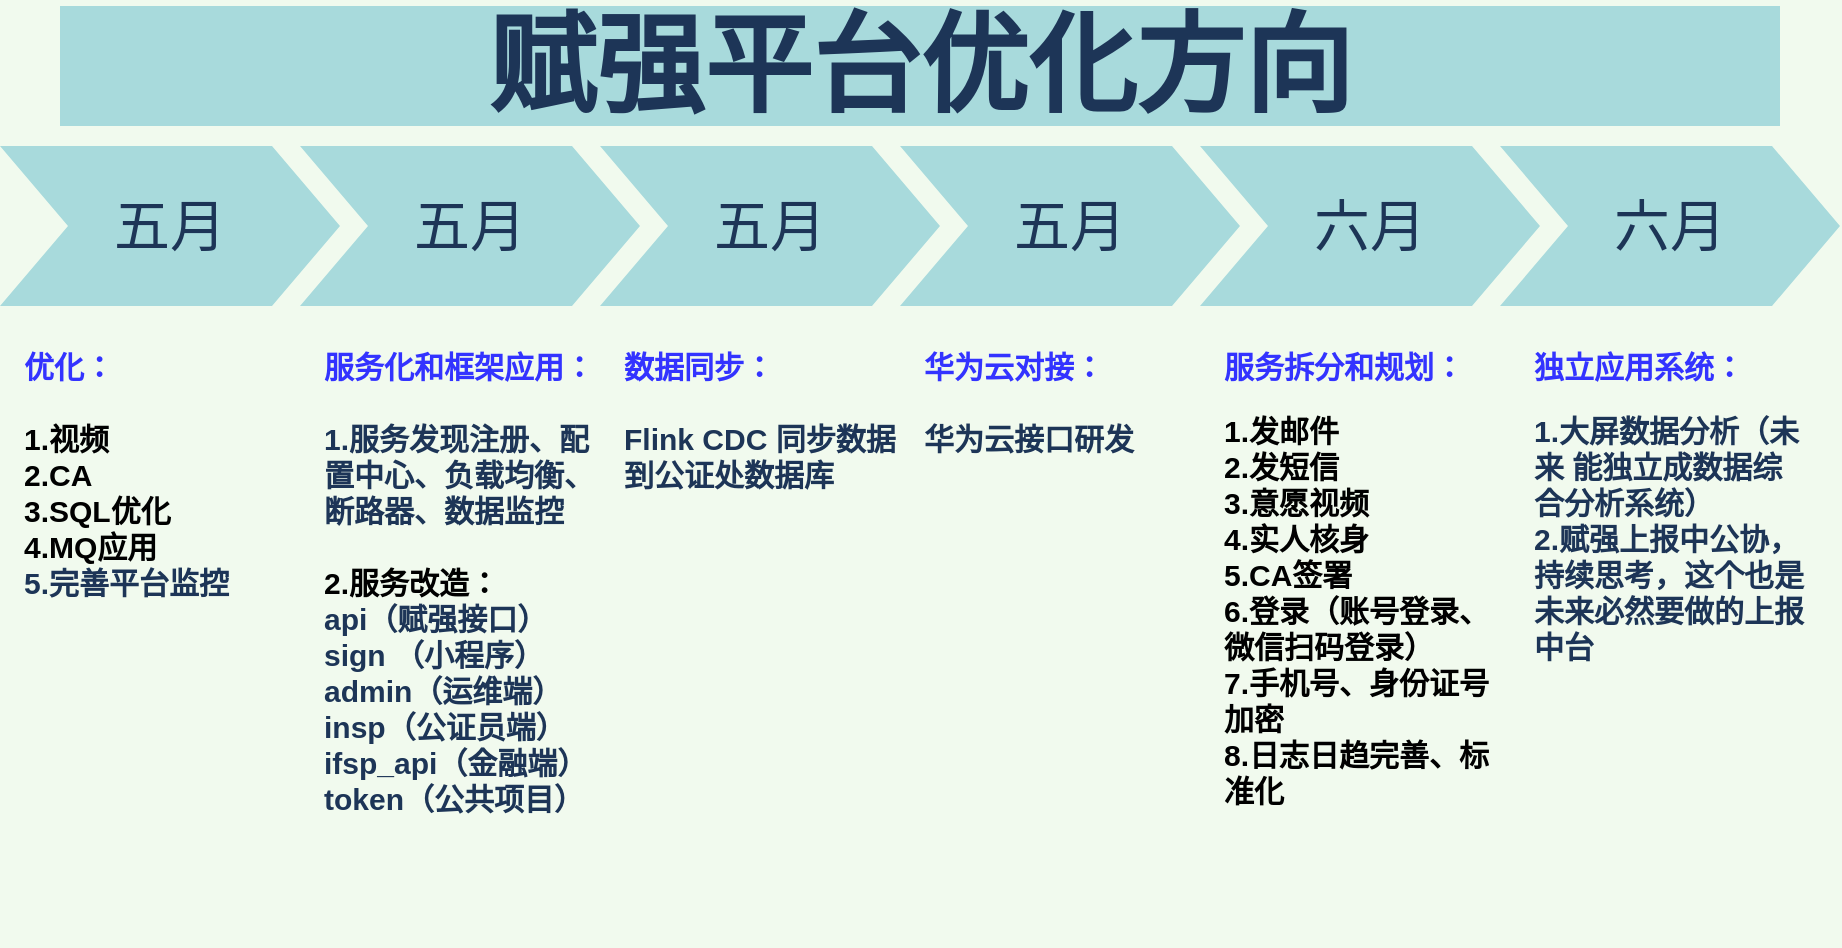 <mxfile version="17.4.6" type="github" pages="3">
  <diagram id="sgnoXQL_-yyP_8MximHw" name="Page-2">
    <mxGraphModel dx="1394" dy="616" grid="1" gridSize="10" guides="1" tooltips="1" connect="1" arrows="1" fold="1" page="1" pageScale="1" pageWidth="1600" pageHeight="900" background="#F1FAEE" math="0" shadow="0">
      <root>
        <mxCell id="0" />
        <mxCell id="1" parent="0" />
        <mxCell id="sereGS2zt9WavTr4PRwZ-1" value="五月" style="shape=step;whiteSpace=wrap;html=1;fontSize=28;fillColor=#A8DADC;fontColor=#1D3557;strokeColor=none;" parent="1" vertex="1">
          <mxGeometry x="280" y="200" width="170" height="80" as="geometry" />
        </mxCell>
        <mxCell id="sereGS2zt9WavTr4PRwZ-2" value="五月" style="shape=step;whiteSpace=wrap;html=1;fontSize=28;fillColor=#A8DADC;fontColor=#1D3557;strokeColor=none;" parent="1" vertex="1">
          <mxGeometry x="430" y="200" width="170" height="80" as="geometry" />
        </mxCell>
        <mxCell id="sereGS2zt9WavTr4PRwZ-3" value="五月" style="shape=step;whiteSpace=wrap;html=1;fontSize=28;fillColor=#A8DADC;fontColor=#1D3557;strokeColor=none;" parent="1" vertex="1">
          <mxGeometry x="580" y="200" width="170" height="80" as="geometry" />
        </mxCell>
        <mxCell id="sereGS2zt9WavTr4PRwZ-4" value="五月" style="shape=step;whiteSpace=wrap;html=1;fontSize=28;fillColor=#A8DADC;fontColor=#1D3557;strokeColor=none;" parent="1" vertex="1">
          <mxGeometry x="730" y="200" width="170" height="80" as="geometry" />
        </mxCell>
        <mxCell id="sereGS2zt9WavTr4PRwZ-5" value="六月" style="shape=step;whiteSpace=wrap;html=1;fontSize=28;fillColor=#A8DADC;fontColor=#1D3557;strokeColor=none;" parent="1" vertex="1">
          <mxGeometry x="880" y="200" width="170" height="80" as="geometry" />
        </mxCell>
        <mxCell id="sereGS2zt9WavTr4PRwZ-6" value="六月" style="shape=step;whiteSpace=wrap;html=1;fontSize=28;fillColor=#A8DADC;fontColor=#1D3557;strokeColor=none;" parent="1" vertex="1">
          <mxGeometry x="1030" y="200" width="170" height="80" as="geometry" />
        </mxCell>
        <mxCell id="sereGS2zt9WavTr4PRwZ-7" value="赋强平台优化方向" style="text;html=1;strokeColor=none;fillColor=#A8DADC;align=center;verticalAlign=middle;whiteSpace=wrap;fontSize=54;fontStyle=1;fontColor=#1D3557;" parent="1" vertex="1">
          <mxGeometry x="310" y="130" width="860" height="60" as="geometry" />
        </mxCell>
        <mxCell id="sereGS2zt9WavTr4PRwZ-8" value="&lt;div style=&quot;font-size: 15px&quot;&gt;&lt;font color=&quot;#3333ff&quot;&gt;优化：&lt;/font&gt;&lt;br&gt;&lt;br&gt;&lt;/div&gt;&lt;div style=&quot;font-size: 15px&quot;&gt;1.视频&lt;/div&gt;&lt;div style=&quot;font-size: 15px&quot;&gt;2.CA&lt;/div&gt;&lt;div style=&quot;font-size: 15px&quot;&gt;3.SQL优化&lt;/div&gt;&lt;div style=&quot;font-size: 15px&quot;&gt;4.MQ应用&lt;/div&gt;&lt;div style=&quot;font-size: 15px&quot;&gt;&lt;b style=&quot;color: rgb(29 , 53 , 87)&quot;&gt;5.完善平台监控&lt;/b&gt;&lt;br&gt;&lt;/div&gt;" style="text;spacingTop=-5;fillColor=default;whiteSpace=wrap;html=1;align=left;fontSize=15;fontFamily=Helvetica;fillColor=none;strokeColor=none;verticalAlign=top;horizontal=1;labelPosition=center;verticalLabelPosition=middle;fontStyle=1;labelBorderColor=none;" parent="1" vertex="1">
          <mxGeometry x="290" y="300" width="140" height="230" as="geometry" />
        </mxCell>
        <mxCell id="sereGS2zt9WavTr4PRwZ-9" value="&lt;div&gt;&lt;font color=&quot;#3333ff&quot;&gt;服务化和框架应用：&lt;/font&gt;&lt;/div&gt;&lt;div style=&quot;color: rgb(0 , 0 , 0)&quot;&gt;&lt;br&gt;&lt;/div&gt;&lt;div style=&quot;color: rgb(0 , 0 , 0)&quot;&gt;&lt;span style=&quot;color: rgb(29 , 53 , 87)&quot;&gt;1.服务发现注册、配置中心、负载均衡、断路器、数据监控&lt;/span&gt;&lt;br&gt;&lt;/div&gt;&lt;div style=&quot;color: rgb(0 , 0 , 0)&quot;&gt;&lt;br&gt;&lt;/div&gt;&lt;div style=&quot;color: rgb(0 , 0 , 0)&quot;&gt;2.服务改造：&lt;/div&gt;&lt;div&gt;api（赋强接口）&lt;/div&gt;&lt;div&gt;sign （小程序）&lt;/div&gt;&lt;div&gt;admin（运维端）&lt;/div&gt;&lt;div&gt;insp（公证员端）&lt;/div&gt;&lt;div&gt;ifsp_api（金融端）&lt;/div&gt;&lt;span&gt;token（公共项目）&lt;/span&gt;&lt;br&gt;&lt;div style=&quot;color: rgb(0 , 0 , 0)&quot;&gt;&lt;br&gt;&lt;/div&gt;" style="text;spacingTop=-5;fillColor=#ffffff;whiteSpace=wrap;html=1;align=left;fontSize=15;fontFamily=Helvetica;fillColor=none;strokeColor=none;fontColor=#1D3557;fontStyle=1" parent="1" vertex="1">
          <mxGeometry x="440" y="300" width="140" height="300" as="geometry" />
        </mxCell>
        <mxCell id="sereGS2zt9WavTr4PRwZ-10" value="&lt;b style=&quot;font-size: 15px&quot;&gt;&lt;font color=&quot;#3333ff&quot;&gt;数据同步：&lt;/font&gt;&lt;br&gt;&lt;br&gt;Flink CDC 同步数据到公证处数据库&lt;/b&gt;" style="text;spacingTop=-5;fillColor=#ffffff;whiteSpace=wrap;html=1;align=left;fontSize=12;fontFamily=Helvetica;fillColor=none;strokeColor=none;fontColor=#1D3557;" parent="1" vertex="1">
          <mxGeometry x="590" y="300" width="140" height="300" as="geometry" />
        </mxCell>
        <mxCell id="sereGS2zt9WavTr4PRwZ-11" value="&lt;b style=&quot;font-size: 15px&quot;&gt;&lt;font color=&quot;#3333ff&quot;&gt;华为云对接：&lt;/font&gt;&lt;br&gt;&lt;br&gt;华为云接口研发&lt;br&gt;&lt;/b&gt;" style="text;spacingTop=-5;fillColor=#ffffff;whiteSpace=wrap;html=1;align=left;fontSize=12;fontFamily=Helvetica;fillColor=none;strokeColor=none;fontColor=#1D3557;" parent="1" vertex="1">
          <mxGeometry x="740" y="300" width="140" height="280" as="geometry" />
        </mxCell>
        <mxCell id="sereGS2zt9WavTr4PRwZ-12" value="&lt;span style=&quot;font-size: 15px&quot;&gt;&lt;b&gt;&lt;font color=&quot;#3333ff&quot;&gt;服务拆分和规划：&lt;/font&gt;&lt;/b&gt;&lt;/span&gt;&lt;br&gt;&lt;br&gt;&lt;div&gt;&lt;div style=&quot;font-size: 15px ; font-weight: 700 ; color: rgb(0 , 0 , 0)&quot;&gt;1.发邮件&lt;/div&gt;&lt;div style=&quot;font-size: 15px ; font-weight: 700 ; color: rgb(0 , 0 , 0)&quot;&gt;2.发短信&lt;/div&gt;&lt;div style=&quot;font-size: 15px ; font-weight: 700 ; color: rgb(0 , 0 , 0)&quot;&gt;3.意愿视频&lt;/div&gt;&lt;div style=&quot;font-size: 15px ; font-weight: 700 ; color: rgb(0 , 0 , 0)&quot;&gt;4.实人核身&lt;/div&gt;&lt;div style=&quot;font-size: 15px ; font-weight: 700 ; color: rgb(0 , 0 , 0)&quot;&gt;5.CA签署&lt;/div&gt;&lt;div style=&quot;font-size: 15px ; font-weight: 700 ; color: rgb(0 , 0 , 0)&quot;&gt;6.登录（账号登录、微信扫码登录）&lt;/div&gt;&lt;div style=&quot;font-size: 15px ; font-weight: 700 ; color: rgb(0 , 0 , 0)&quot;&gt;7.手机号、身份证号加密&lt;/div&gt;&lt;div style=&quot;font-size: 15px ; font-weight: 700 ; color: rgb(0 , 0 , 0)&quot;&gt;8.日志日趋完善、标准化&lt;/div&gt;&lt;/div&gt;" style="text;spacingTop=-5;fillColor=#ffffff;whiteSpace=wrap;html=1;align=left;fontSize=12;fontFamily=Helvetica;fillColor=none;strokeColor=none;fontColor=#1D3557;" parent="1" vertex="1">
          <mxGeometry x="890" y="300" width="140" height="230" as="geometry" />
        </mxCell>
        <mxCell id="sereGS2zt9WavTr4PRwZ-13" value="&lt;span style=&quot;font-size: 15px&quot;&gt;&lt;b&gt;&lt;font color=&quot;#3333ff&quot;&gt;独立应用系统：&lt;/font&gt;&lt;/b&gt;&lt;/span&gt;&lt;br&gt;&lt;br&gt;&lt;div&gt;&lt;span style=&quot;font-size: 15px&quot;&gt;&lt;b&gt;1.大屏数据分析（未来 能独立成数据综合分析系统）&lt;/b&gt;&lt;/span&gt;&lt;/div&gt;&lt;div&gt;&lt;span style=&quot;font-size: 15px&quot;&gt;&lt;b&gt;2.赋强上报中公协，持续思考，这个也是未来必然要做的上报中台&lt;/b&gt;&lt;/span&gt;&lt;/div&gt;" style="text;spacingTop=-5;fillColor=#ffffff;whiteSpace=wrap;html=1;align=left;fontSize=12;fontFamily=Helvetica;fillColor=none;strokeColor=none;fontColor=#1D3557;" parent="1" vertex="1">
          <mxGeometry x="1045" y="300" width="140" height="220" as="geometry" />
        </mxCell>
      </root>
    </mxGraphModel>
  </diagram>
  <diagram id="0Yn_JTM32XkXyqC4DbBy" name="五月">
    <mxGraphModel dx="1640" dy="725" grid="1" gridSize="10" guides="1" tooltips="1" connect="1" arrows="1" fold="1" page="1" pageScale="1" pageWidth="1600" pageHeight="900" math="0" shadow="0">
      <root>
        <mxCell id="0" />
        <mxCell id="1" parent="0" />
        <mxCell id="90MefOEbdzeugforMS9d-1" value="" style="line;strokeWidth=2;html=1;fillColor=none;fontSize=28;fontColor=#004D99;strokeColor=#004D99;" parent="1" vertex="1">
          <mxGeometry x="20" y="170" width="1530" height="10" as="geometry" />
        </mxCell>
        <mxCell id="90MefOEbdzeugforMS9d-2" value="优化" style="shape=offPageConnector;whiteSpace=wrap;html=1;fillColor=#0075E8;fontSize=15;fontColor=#FFFFFF;size=0.509;verticalAlign=top;strokeColor=none;" parent="1" vertex="1">
          <mxGeometry x="100" y="110" width="160" height="40" as="geometry" />
        </mxCell>
        <mxCell id="90MefOEbdzeugforMS9d-3" value="Stage 2" style="shape=offPageConnector;whiteSpace=wrap;html=1;fillColor=#0075E8;fontSize=15;fontColor=#FFFFFF;size=0.509;verticalAlign=top;strokeColor=none;" parent="1" vertex="1">
          <mxGeometry x="553" y="110" width="160" height="40" as="geometry" />
        </mxCell>
        <mxCell id="90MefOEbdzeugforMS9d-4" value="Stage 1" style="shape=offPageConnector;whiteSpace=wrap;html=1;fillColor=#0075E8;fontSize=15;fontColor=#FFFFFF;size=0.418;flipV=1;verticalAlign=bottom;strokeColor=none;spacingBottom=4;" parent="1" vertex="1">
          <mxGeometry x="327" y="195" width="160" height="35" as="geometry" />
        </mxCell>
        <mxCell id="90MefOEbdzeugforMS9d-5" value="Stage 3" style="shape=offPageConnector;whiteSpace=wrap;html=1;fillColor=#0075E8;fontSize=15;fontColor=#FFFFFF;size=0.418;flipV=1;verticalAlign=bottom;strokeColor=none;spacingBottom=4;" parent="1" vertex="1">
          <mxGeometry x="780" y="195" width="160" height="35" as="geometry" />
        </mxCell>
        <mxCell id="90MefOEbdzeugforMS9d-6" value="" style="ellipse;whiteSpace=wrap;html=1;fillColor=#61BAFF;fontSize=28;fontColor=#004D99;strokeWidth=3;strokeColor=#004D99;" parent="1" vertex="1">
          <mxGeometry x="170" y="165" width="20" height="20" as="geometry" />
        </mxCell>
        <mxCell id="90MefOEbdzeugforMS9d-7" value="" style="ellipse;whiteSpace=wrap;html=1;fillColor=#61BAFF;fontSize=28;fontColor=#004D99;strokeWidth=3;strokeColor=#004D99;" parent="1" vertex="1">
          <mxGeometry x="397" y="165" width="20" height="20" as="geometry" />
        </mxCell>
        <mxCell id="90MefOEbdzeugforMS9d-8" value="" style="ellipse;whiteSpace=wrap;html=1;fillColor=#61BAFF;fontSize=28;fontColor=#004D99;strokeWidth=3;strokeColor=#004D99;" parent="1" vertex="1">
          <mxGeometry x="623" y="165" width="20" height="20" as="geometry" />
        </mxCell>
        <mxCell id="90MefOEbdzeugforMS9d-9" value="" style="ellipse;whiteSpace=wrap;html=1;fillColor=#61BAFF;fontSize=28;fontColor=#004D99;strokeWidth=3;strokeColor=#004D99;" parent="1" vertex="1">
          <mxGeometry x="850" y="165" width="20" height="20" as="geometry" />
        </mxCell>
        <mxCell id="90MefOEbdzeugforMS9d-10" value="&lt;h1&gt;视频&lt;/h1&gt;&lt;p&gt;&lt;span style=&quot;font-family: &amp;#34;verdana&amp;#34; ; font-size: 16px ; text-align: left&quot;&gt;通过实时音视频TRTC的多人视频通话云端混流转码并进行云端录制。&lt;/span&gt;&lt;/p&gt;" style="text;html=1;spacing=5;spacingTop=-20;whiteSpace=wrap;overflow=hidden;strokeColor=none;strokeWidth=3;fillColor=#E6E6E6;fontSize=13;fontColor=#000000;align=center;rounded=1;" parent="1" vertex="1">
          <mxGeometry x="73" y="200" width="215" height="120" as="geometry" />
        </mxCell>
        <mxCell id="90MefOEbdzeugforMS9d-11" value="&lt;h1&gt;CA&lt;/h1&gt;&lt;p&gt;&lt;span style=&quot;font-family: &amp;#34;verdana&amp;#34; ; font-size: 16px ; text-align: left&quot;&gt;除深圳CA之前，同时接入CFCA平台的OpenAPI进行数字化签名，加入后备方案。&lt;/span&gt;&lt;/p&gt;" style="text;html=1;spacing=5;spacingTop=-20;whiteSpace=wrap;overflow=hidden;strokeColor=#b85450;strokeWidth=3;fillColor=#f8cecc;fontSize=13;align=center;rounded=1;" parent="1" vertex="1">
          <mxGeometry x="78" y="520" width="221" height="130" as="geometry" />
        </mxCell>
        <mxCell id="90MefOEbdzeugforMS9d-12" value="&lt;h1&gt;调研文档和评审&lt;/h1&gt;&lt;p&gt;&lt;font style=&quot;font-size: 15px&quot;&gt;腾讯实时音视频TRTC多人会议文档。与产品评审&lt;/font&gt;&lt;/p&gt;" style="text;html=1;spacing=5;spacingTop=-20;whiteSpace=wrap;overflow=hidden;strokeColor=none;strokeWidth=3;fillColor=#E6E6E6;fontSize=13;fontColor=#000000;align=center;rounded=1;" parent="1" vertex="1">
          <mxGeometry x="525" y="200" width="215" height="120" as="geometry" />
        </mxCell>
        <mxCell id="90MefOEbdzeugforMS9d-13" value="&lt;h1&gt;研发计划&lt;/h1&gt;&lt;p&gt;&lt;font style=&quot;font-size: 16px&quot;&gt;明确研发周期。&lt;/font&gt;&lt;/p&gt;" style="text;html=1;spacing=5;spacingTop=-20;whiteSpace=wrap;overflow=hidden;strokeColor=none;strokeWidth=3;fillColor=#E6E6E6;fontSize=13;fontColor=#000000;align=center;rounded=1;" parent="1" vertex="1">
          <mxGeometry x="753" y="20" width="215" height="120" as="geometry" />
        </mxCell>
        <mxCell id="K7tI-TyrGJ5L8AR4TfR8-1" value="&lt;span&gt;Stage 5&lt;/span&gt;" style="shape=offPageConnector;whiteSpace=wrap;html=1;fillColor=#0075E8;fontSize=15;fontColor=#FFFFFF;size=0.418;flipV=1;verticalAlign=bottom;strokeColor=none;spacingBottom=4;" parent="1" vertex="1">
          <mxGeometry x="1327" y="195" width="160" height="35" as="geometry" />
        </mxCell>
        <mxCell id="K7tI-TyrGJ5L8AR4TfR8-2" value="" style="ellipse;whiteSpace=wrap;html=1;fillColor=#61BAFF;fontSize=28;fontColor=#004D99;strokeWidth=3;strokeColor=#004D99;" parent="1" vertex="1">
          <mxGeometry x="1397" y="165" width="20" height="20" as="geometry" />
        </mxCell>
        <mxCell id="K7tI-TyrGJ5L8AR4TfR8-3" value="&lt;h1&gt;发布&lt;/h1&gt;&lt;p&gt;&lt;font style=&quot;font-size: 16px&quot;&gt;发布时间和生产验证。&lt;/font&gt;&lt;/p&gt;" style="text;html=1;spacing=5;spacingTop=-20;whiteSpace=wrap;overflow=hidden;strokeColor=none;strokeWidth=3;fillColor=#E6E6E6;fontSize=13;fontColor=#000000;align=center;rounded=1;" parent="1" vertex="1">
          <mxGeometry x="1300" y="20" width="215" height="120" as="geometry" />
        </mxCell>
        <mxCell id="K7tI-TyrGJ5L8AR4TfR8-4" value="Stage 4" style="shape=offPageConnector;whiteSpace=wrap;html=1;fillColor=#0075E8;fontSize=15;fontColor=#FFFFFF;size=0.509;verticalAlign=top;strokeColor=none;" parent="1" vertex="1">
          <mxGeometry x="1018" y="110" width="160" height="40" as="geometry" />
        </mxCell>
        <mxCell id="K7tI-TyrGJ5L8AR4TfR8-5" value="" style="ellipse;whiteSpace=wrap;html=1;fillColor=#61BAFF;fontSize=28;fontColor=#004D99;strokeWidth=3;strokeColor=#004D99;" parent="1" vertex="1">
          <mxGeometry x="1088" y="165" width="20" height="20" as="geometry" />
        </mxCell>
        <mxCell id="K7tI-TyrGJ5L8AR4TfR8-6" value="&lt;h1&gt;测试&lt;/h1&gt;&lt;p&gt;&lt;font style=&quot;font-size: 16px&quot;&gt;验证研发结果。&lt;/font&gt;&lt;/p&gt;" style="text;html=1;spacing=5;spacingTop=-20;whiteSpace=wrap;overflow=hidden;strokeColor=none;strokeWidth=3;fillColor=#E6E6E6;fontSize=13;fontColor=#000000;align=center;rounded=1;" parent="1" vertex="1">
          <mxGeometry x="990" y="200" width="215" height="120" as="geometry" />
        </mxCell>
        <mxCell id="K7tI-TyrGJ5L8AR4TfR8-8" value="" style="line;strokeWidth=2;html=1;fillColor=#f8cecc;fontSize=28;strokeColor=#b85450;" parent="1" vertex="1">
          <mxGeometry x="20" y="480" width="1530" height="10" as="geometry" />
        </mxCell>
        <mxCell id="K7tI-TyrGJ5L8AR4TfR8-9" value="优化" style="shape=offPageConnector;whiteSpace=wrap;html=1;fillColor=#f8cecc;fontSize=15;size=0.509;verticalAlign=top;strokeColor=#b85450;" parent="1" vertex="1">
          <mxGeometry x="100" y="420" width="160" height="40" as="geometry" />
        </mxCell>
        <mxCell id="K7tI-TyrGJ5L8AR4TfR8-10" value="&lt;span&gt;Stage 2&lt;/span&gt;" style="shape=offPageConnector;whiteSpace=wrap;html=1;fillColor=#f8cecc;fontSize=15;size=0.509;verticalAlign=top;strokeColor=#b85450;" parent="1" vertex="1">
          <mxGeometry x="553" y="420" width="160" height="40" as="geometry" />
        </mxCell>
        <mxCell id="K7tI-TyrGJ5L8AR4TfR8-11" value="&lt;span&gt;Stage 1&lt;/span&gt;" style="shape=offPageConnector;whiteSpace=wrap;html=1;fillColor=#f8cecc;fontSize=15;size=0.418;flipV=1;verticalAlign=bottom;strokeColor=#b85450;spacingBottom=4;" parent="1" vertex="1">
          <mxGeometry x="327" y="505" width="160" height="35" as="geometry" />
        </mxCell>
        <mxCell id="K7tI-TyrGJ5L8AR4TfR8-12" value="Stage 3" style="shape=offPageConnector;whiteSpace=wrap;html=1;fillColor=#f8cecc;fontSize=15;size=0.418;flipV=1;verticalAlign=bottom;strokeColor=#b85450;spacingBottom=4;" parent="1" vertex="1">
          <mxGeometry x="780" y="505" width="160" height="35" as="geometry" />
        </mxCell>
        <mxCell id="K7tI-TyrGJ5L8AR4TfR8-13" value="" style="ellipse;whiteSpace=wrap;html=1;fillColor=#f8cecc;fontSize=28;strokeWidth=3;strokeColor=#b85450;" parent="1" vertex="1">
          <mxGeometry x="170" y="475" width="20" height="20" as="geometry" />
        </mxCell>
        <mxCell id="K7tI-TyrGJ5L8AR4TfR8-14" value="" style="ellipse;whiteSpace=wrap;html=1;fillColor=#f8cecc;fontSize=28;strokeWidth=3;strokeColor=#b85450;" parent="1" vertex="1">
          <mxGeometry x="397" y="475" width="20" height="20" as="geometry" />
        </mxCell>
        <mxCell id="K7tI-TyrGJ5L8AR4TfR8-15" value="" style="ellipse;whiteSpace=wrap;html=1;fillColor=#f8cecc;fontSize=28;strokeWidth=3;strokeColor=#b85450;" parent="1" vertex="1">
          <mxGeometry x="623" y="475" width="20" height="20" as="geometry" />
        </mxCell>
        <mxCell id="K7tI-TyrGJ5L8AR4TfR8-16" value="" style="ellipse;whiteSpace=wrap;html=1;fillColor=#f8cecc;fontSize=28;strokeWidth=3;strokeColor=#b85450;" parent="1" vertex="1">
          <mxGeometry x="850" y="475" width="20" height="20" as="geometry" />
        </mxCell>
        <mxCell id="K7tI-TyrGJ5L8AR4TfR8-18" value="&lt;h1&gt;调研&lt;/h1&gt;&lt;p&gt;&lt;font style=&quot;font-size: 16px&quot;&gt;产品进行前期梳理和调用。&lt;/font&gt;&lt;/p&gt;" style="text;html=1;spacing=5;spacingTop=-20;whiteSpace=wrap;overflow=hidden;strokeColor=#b85450;strokeWidth=3;fillColor=#f8cecc;fontSize=13;align=center;rounded=1;" parent="1" vertex="1">
          <mxGeometry x="299" y="330" width="215" height="120" as="geometry" />
        </mxCell>
        <mxCell id="K7tI-TyrGJ5L8AR4TfR8-19" value="&lt;h1&gt;人员&lt;/h1&gt;&lt;p&gt;&lt;font style=&quot;font-size: 16px&quot;&gt;后端一名&lt;/font&gt;&lt;/p&gt;" style="text;html=1;spacing=5;spacingTop=-20;whiteSpace=wrap;overflow=hidden;strokeColor=#b85450;strokeWidth=3;fillColor=#f8cecc;fontSize=13;align=center;rounded=1;" parent="1" vertex="1">
          <mxGeometry x="525" y="510" width="215" height="120" as="geometry" />
        </mxCell>
        <mxCell id="K7tI-TyrGJ5L8AR4TfR8-21" value="&lt;span&gt;Stage 5&lt;/span&gt;" style="shape=offPageConnector;whiteSpace=wrap;html=1;fillColor=#f8cecc;fontSize=15;size=0.418;flipV=1;verticalAlign=bottom;strokeColor=#b85450;spacingBottom=4;" parent="1" vertex="1">
          <mxGeometry x="1327" y="505" width="160" height="35" as="geometry" />
        </mxCell>
        <mxCell id="K7tI-TyrGJ5L8AR4TfR8-22" value="" style="ellipse;whiteSpace=wrap;html=1;fillColor=#f8cecc;fontSize=28;strokeWidth=3;strokeColor=#b85450;" parent="1" vertex="1">
          <mxGeometry x="1397" y="475" width="20" height="20" as="geometry" />
        </mxCell>
        <mxCell id="K7tI-TyrGJ5L8AR4TfR8-24" value="&lt;span&gt;Stage 4&lt;/span&gt;" style="shape=offPageConnector;whiteSpace=wrap;html=1;fillColor=#f8cecc;fontSize=15;size=0.509;verticalAlign=top;strokeColor=#b85450;" parent="1" vertex="1">
          <mxGeometry x="1018" y="420" width="160" height="40" as="geometry" />
        </mxCell>
        <mxCell id="K7tI-TyrGJ5L8AR4TfR8-25" value="" style="ellipse;whiteSpace=wrap;html=1;fillColor=#f8cecc;fontSize=28;strokeWidth=3;strokeColor=#b85450;" parent="1" vertex="1">
          <mxGeometry x="1088" y="475" width="20" height="20" as="geometry" />
        </mxCell>
        <mxCell id="LHdKrKK6vozi8Y7rwh5V-1" value="&lt;h1&gt;人员&lt;/h1&gt;&lt;p&gt;&lt;span style=&quot;font-family: &amp;#34;verdana&amp;#34; ; font-size: 16px ; text-align: left&quot;&gt;前端1名，后端1名。&lt;/span&gt;&lt;/p&gt;" style="text;html=1;spacing=5;spacingTop=-20;whiteSpace=wrap;overflow=hidden;strokeColor=none;strokeWidth=3;fillColor=#E6E6E6;fontSize=13;fontColor=#000000;align=center;rounded=1;" vertex="1" parent="1">
          <mxGeometry x="299" y="20" width="215" height="120" as="geometry" />
        </mxCell>
        <mxCell id="LHdKrKK6vozi8Y7rwh5V-2" value="&lt;h1&gt;研发计划&lt;/h1&gt;&lt;p&gt;&lt;font style=&quot;font-size: 16px&quot;&gt;明确研发周期。&lt;/font&gt;&lt;/p&gt;" style="text;html=1;spacing=5;spacingTop=-20;whiteSpace=wrap;overflow=hidden;strokeColor=#b85450;strokeWidth=3;fillColor=#f8cecc;fontSize=13;align=center;rounded=1;" vertex="1" parent="1">
          <mxGeometry x="760" y="340" width="215" height="120" as="geometry" />
        </mxCell>
        <mxCell id="LHdKrKK6vozi8Y7rwh5V-3" value="&lt;h1&gt;测试&lt;/h1&gt;&lt;p&gt;&lt;font style=&quot;font-size: 16px&quot;&gt;验证研发结果。&lt;/font&gt;&lt;/p&gt;" style="text;html=1;spacing=5;spacingTop=-20;whiteSpace=wrap;overflow=hidden;strokeColor=#b85450;strokeWidth=3;fillColor=#f8cecc;fontSize=13;align=center;rounded=1;" vertex="1" parent="1">
          <mxGeometry x="990.5" y="520" width="215" height="120" as="geometry" />
        </mxCell>
        <mxCell id="LHdKrKK6vozi8Y7rwh5V-4" value="&lt;h1&gt;发布&lt;/h1&gt;&lt;p&gt;&lt;font style=&quot;font-size: 16px&quot;&gt;发布时间和生产验证。&lt;/font&gt;&lt;/p&gt;" style="text;html=1;spacing=5;spacingTop=-20;whiteSpace=wrap;overflow=hidden;strokeColor=#b85450;strokeWidth=3;fillColor=#f8cecc;fontSize=13;align=center;rounded=1;" vertex="1" parent="1">
          <mxGeometry x="1300" y="330" width="215" height="120" as="geometry" />
        </mxCell>
        <mxCell id="tYga0GrOxUr30zs-F2N3-1" value="&lt;h1&gt;SQL优化&lt;/h1&gt;&lt;p&gt;&lt;span style=&quot;font-family: &amp;#34;verdana&amp;#34; ; font-size: 16px ; text-align: left&quot;&gt;小程序项目中的慢SQL和大SQL优化。&lt;/span&gt;&lt;/p&gt;" style="text;html=1;spacing=5;spacingTop=-20;whiteSpace=wrap;overflow=hidden;strokeColor=#9673a6;strokeWidth=3;fillColor=#e1d5e7;fontSize=13;align=center;rounded=1;" vertex="1" parent="1">
          <mxGeometry x="88" y="880" width="221" height="130" as="geometry" />
        </mxCell>
        <mxCell id="tYga0GrOxUr30zs-F2N3-2" value="" style="line;strokeWidth=2;html=1;fillColor=none;fontSize=28;fontColor=#004D99;strokeColor=#004D99;" vertex="1" parent="1">
          <mxGeometry x="30" y="840" width="1530" height="10" as="geometry" />
        </mxCell>
        <mxCell id="tYga0GrOxUr30zs-F2N3-3" value="优化" style="shape=offPageConnector;whiteSpace=wrap;html=1;fillColor=#e1d5e7;fontSize=15;size=0.509;verticalAlign=top;strokeColor=#9673a6;" vertex="1" parent="1">
          <mxGeometry x="110" y="780" width="160" height="40" as="geometry" />
        </mxCell>
        <mxCell id="tYga0GrOxUr30zs-F2N3-4" value="&lt;span&gt;Stage 2&lt;/span&gt;" style="shape=offPageConnector;whiteSpace=wrap;html=1;fillColor=#e1d5e7;fontSize=15;size=0.509;verticalAlign=top;strokeColor=#9673a6;" vertex="1" parent="1">
          <mxGeometry x="563" y="780" width="160" height="40" as="geometry" />
        </mxCell>
        <mxCell id="tYga0GrOxUr30zs-F2N3-5" value="&lt;span&gt;Stage 1&lt;/span&gt;" style="shape=offPageConnector;whiteSpace=wrap;html=1;fillColor=#e1d5e7;fontSize=15;size=0.418;flipV=1;verticalAlign=bottom;strokeColor=#9673a6;spacingBottom=4;" vertex="1" parent="1">
          <mxGeometry x="337" y="865" width="160" height="35" as="geometry" />
        </mxCell>
        <mxCell id="tYga0GrOxUr30zs-F2N3-6" value="&lt;span&gt;Stage 3&lt;/span&gt;" style="shape=offPageConnector;whiteSpace=wrap;html=1;fillColor=#e1d5e7;fontSize=15;size=0.418;flipV=1;verticalAlign=bottom;strokeColor=#9673a6;spacingBottom=4;" vertex="1" parent="1">
          <mxGeometry x="790" y="865" width="160" height="35" as="geometry" />
        </mxCell>
        <mxCell id="tYga0GrOxUr30zs-F2N3-7" value="" style="ellipse;whiteSpace=wrap;html=1;fillColor=#e1d5e7;fontSize=28;strokeWidth=3;strokeColor=#9673a6;" vertex="1" parent="1">
          <mxGeometry x="180" y="835" width="20" height="20" as="geometry" />
        </mxCell>
        <mxCell id="tYga0GrOxUr30zs-F2N3-8" value="" style="ellipse;whiteSpace=wrap;html=1;fillColor=#e1d5e7;fontSize=28;strokeWidth=3;strokeColor=#9673a6;" vertex="1" parent="1">
          <mxGeometry x="407" y="835" width="20" height="20" as="geometry" />
        </mxCell>
        <mxCell id="tYga0GrOxUr30zs-F2N3-9" value="" style="ellipse;whiteSpace=wrap;html=1;fillColor=#e1d5e7;fontSize=28;strokeWidth=3;strokeColor=#9673a6;" vertex="1" parent="1">
          <mxGeometry x="633" y="835" width="20" height="20" as="geometry" />
        </mxCell>
        <mxCell id="tYga0GrOxUr30zs-F2N3-10" value="" style="ellipse;whiteSpace=wrap;html=1;fillColor=#e1d5e7;fontSize=28;strokeWidth=3;strokeColor=#9673a6;" vertex="1" parent="1">
          <mxGeometry x="860" y="835" width="20" height="20" as="geometry" />
        </mxCell>
        <mxCell id="tYga0GrOxUr30zs-F2N3-11" value="&lt;h1&gt;人员&lt;/h1&gt;&lt;p&gt;&lt;font style=&quot;font-size: 16px&quot;&gt;后端一名。&lt;/font&gt;&lt;/p&gt;" style="text;html=1;spacing=5;spacingTop=-20;whiteSpace=wrap;overflow=hidden;strokeColor=#9673a6;strokeWidth=3;fillColor=#e1d5e7;fontSize=13;align=center;rounded=1;" vertex="1" parent="1">
          <mxGeometry x="309" y="690" width="215" height="120" as="geometry" />
        </mxCell>
        <mxCell id="tYga0GrOxUr30zs-F2N3-12" value="&lt;h1&gt;梳理和评审&lt;/h1&gt;&lt;p&gt;&lt;span style=&quot;font-size: 16px&quot;&gt;梳理出问题SQL和优化方案&lt;/span&gt;&lt;/p&gt;" style="text;html=1;spacing=5;spacingTop=-20;whiteSpace=wrap;overflow=hidden;strokeColor=#9673a6;strokeWidth=3;fillColor=#e1d5e7;fontSize=13;align=center;rounded=1;" vertex="1" parent="1">
          <mxGeometry x="535" y="870" width="215" height="120" as="geometry" />
        </mxCell>
        <mxCell id="tYga0GrOxUr30zs-F2N3-13" value="&lt;span&gt;Stage 5&lt;/span&gt;" style="shape=offPageConnector;whiteSpace=wrap;html=1;fillColor=#e1d5e7;fontSize=15;size=0.418;flipV=1;verticalAlign=bottom;strokeColor=#9673a6;spacingBottom=4;" vertex="1" parent="1">
          <mxGeometry x="1337" y="865" width="160" height="35" as="geometry" />
        </mxCell>
        <mxCell id="tYga0GrOxUr30zs-F2N3-14" value="" style="ellipse;whiteSpace=wrap;html=1;fillColor=#e1d5e7;fontSize=28;strokeWidth=3;strokeColor=#9673a6;" vertex="1" parent="1">
          <mxGeometry x="1407" y="835" width="20" height="20" as="geometry" />
        </mxCell>
        <mxCell id="tYga0GrOxUr30zs-F2N3-15" value="&lt;span&gt;Stage 4&lt;/span&gt;" style="shape=offPageConnector;whiteSpace=wrap;html=1;fillColor=#e1d5e7;fontSize=15;size=0.509;verticalAlign=top;strokeColor=#9673a6;" vertex="1" parent="1">
          <mxGeometry x="1028" y="780" width="160" height="40" as="geometry" />
        </mxCell>
        <mxCell id="tYga0GrOxUr30zs-F2N3-16" value="" style="ellipse;whiteSpace=wrap;html=1;fillColor=#e1d5e7;fontSize=28;strokeWidth=3;strokeColor=#9673a6;" vertex="1" parent="1">
          <mxGeometry x="1098" y="835" width="20" height="20" as="geometry" />
        </mxCell>
        <mxCell id="tYga0GrOxUr30zs-F2N3-17" value="&lt;h1&gt;研发计划&lt;/h1&gt;&lt;p&gt;&lt;font style=&quot;font-size: 16px&quot;&gt;明确研发周期。&lt;/font&gt;&lt;/p&gt;" style="text;html=1;spacing=5;spacingTop=-20;whiteSpace=wrap;overflow=hidden;strokeColor=#9673a6;strokeWidth=3;fillColor=#e1d5e7;fontSize=13;align=center;rounded=1;" vertex="1" parent="1">
          <mxGeometry x="770" y="700" width="215" height="120" as="geometry" />
        </mxCell>
        <mxCell id="tYga0GrOxUr30zs-F2N3-18" value="&lt;h1&gt;测试&lt;/h1&gt;&lt;p&gt;&lt;font style=&quot;font-size: 16px&quot;&gt;验证研发结果。&lt;/font&gt;&lt;/p&gt;" style="text;html=1;spacing=5;spacingTop=-20;whiteSpace=wrap;overflow=hidden;strokeColor=#9673a6;strokeWidth=3;fillColor=#e1d5e7;fontSize=13;align=center;rounded=1;" vertex="1" parent="1">
          <mxGeometry x="1000.5" y="880" width="215" height="120" as="geometry" />
        </mxCell>
        <mxCell id="tYga0GrOxUr30zs-F2N3-19" value="&lt;h1&gt;发布&lt;/h1&gt;&lt;p&gt;&lt;font style=&quot;font-size: 16px&quot;&gt;发布时间和生产验证。&lt;/font&gt;&lt;/p&gt;" style="text;html=1;spacing=5;spacingTop=-20;whiteSpace=wrap;overflow=hidden;strokeColor=#9673a6;strokeWidth=3;fillColor=#e1d5e7;fontSize=13;align=center;rounded=1;" vertex="1" parent="1">
          <mxGeometry x="1310" y="690" width="215" height="120" as="geometry" />
        </mxCell>
        <mxCell id="tYga0GrOxUr30zs-F2N3-20" value="&lt;h1&gt;完善平台监控&lt;/h1&gt;&lt;p&gt;&lt;span style=&quot;text-align: left&quot;&gt;&lt;font face=&quot;verdana&quot;&gt;&lt;span style=&quot;font-size: 16px&quot;&gt;目的形成独立的运维监控系统。&lt;/span&gt;&lt;/font&gt;&lt;/span&gt;&lt;/p&gt;" style="text;html=1;spacing=5;spacingTop=-20;whiteSpace=wrap;overflow=hidden;strokeColor=#d6b656;strokeWidth=3;fillColor=#fff2cc;fontSize=13;align=center;rounded=1;" vertex="1" parent="1">
          <mxGeometry x="93" y="1220" width="221" height="130" as="geometry" />
        </mxCell>
        <mxCell id="tYga0GrOxUr30zs-F2N3-21" value="" style="line;strokeWidth=2;html=1;fillColor=#fff2cc;fontSize=28;strokeColor=#d6b656;" vertex="1" parent="1">
          <mxGeometry x="35" y="1180" width="1530" height="10" as="geometry" />
        </mxCell>
        <mxCell id="tYga0GrOxUr30zs-F2N3-22" value="优化" style="shape=offPageConnector;whiteSpace=wrap;html=1;fillColor=#fff2cc;fontSize=15;size=0.509;verticalAlign=top;strokeColor=#d6b656;" vertex="1" parent="1">
          <mxGeometry x="115" y="1120" width="160" height="40" as="geometry" />
        </mxCell>
        <mxCell id="tYga0GrOxUr30zs-F2N3-23" value="&lt;span&gt;Stage 2&lt;/span&gt;" style="shape=offPageConnector;whiteSpace=wrap;html=1;fillColor=#fff2cc;fontSize=15;size=0.509;verticalAlign=top;strokeColor=#d6b656;" vertex="1" parent="1">
          <mxGeometry x="568" y="1120" width="160" height="40" as="geometry" />
        </mxCell>
        <mxCell id="tYga0GrOxUr30zs-F2N3-24" value="&lt;span&gt;Stage 1&lt;/span&gt;" style="shape=offPageConnector;whiteSpace=wrap;html=1;fillColor=#fff2cc;fontSize=15;size=0.418;flipV=1;verticalAlign=bottom;strokeColor=#d6b656;spacingBottom=4;" vertex="1" parent="1">
          <mxGeometry x="342" y="1205" width="160" height="35" as="geometry" />
        </mxCell>
        <mxCell id="tYga0GrOxUr30zs-F2N3-25" value="Stage 3" style="shape=offPageConnector;whiteSpace=wrap;html=1;fillColor=#fff2cc;fontSize=15;size=0.418;flipV=1;verticalAlign=bottom;strokeColor=#d6b656;spacingBottom=4;" vertex="1" parent="1">
          <mxGeometry x="795" y="1205" width="160" height="35" as="geometry" />
        </mxCell>
        <mxCell id="tYga0GrOxUr30zs-F2N3-26" value="" style="ellipse;whiteSpace=wrap;html=1;fillColor=#fff2cc;fontSize=28;strokeWidth=3;strokeColor=#d6b656;" vertex="1" parent="1">
          <mxGeometry x="185" y="1175" width="20" height="20" as="geometry" />
        </mxCell>
        <mxCell id="tYga0GrOxUr30zs-F2N3-27" value="" style="ellipse;whiteSpace=wrap;html=1;fillColor=#fff2cc;fontSize=28;strokeWidth=3;strokeColor=#d6b656;" vertex="1" parent="1">
          <mxGeometry x="412" y="1175" width="20" height="20" as="geometry" />
        </mxCell>
        <mxCell id="tYga0GrOxUr30zs-F2N3-28" value="" style="ellipse;whiteSpace=wrap;html=1;fillColor=#fff2cc;fontSize=28;strokeWidth=3;strokeColor=#d6b656;" vertex="1" parent="1">
          <mxGeometry x="638" y="1175" width="20" height="20" as="geometry" />
        </mxCell>
        <mxCell id="tYga0GrOxUr30zs-F2N3-29" value="" style="ellipse;whiteSpace=wrap;html=1;fillColor=#fff2cc;fontSize=28;strokeWidth=3;strokeColor=#d6b656;" vertex="1" parent="1">
          <mxGeometry x="865" y="1175" width="20" height="20" as="geometry" />
        </mxCell>
        <mxCell id="tYga0GrOxUr30zs-F2N3-30" value="&lt;h1&gt;调研&lt;/h1&gt;&lt;p&gt;&lt;font style=&quot;font-size: 16px&quot;&gt;产品进行前期梳理和调研。&lt;/font&gt;&lt;/p&gt;" style="text;html=1;spacing=5;spacingTop=-20;whiteSpace=wrap;overflow=hidden;strokeColor=#d6b656;strokeWidth=3;fillColor=#fff2cc;fontSize=13;align=center;rounded=1;" vertex="1" parent="1">
          <mxGeometry x="314" y="1030" width="215" height="120" as="geometry" />
        </mxCell>
        <mxCell id="tYga0GrOxUr30zs-F2N3-31" value="&lt;h1&gt;人员&lt;/h1&gt;&lt;p&gt;&lt;font style=&quot;font-size: 16px&quot;&gt;前端（&lt;/font&gt;&lt;span style=&quot;font-family: &amp;#34;larkhacksafarifont&amp;#34; , &amp;#34;larkemojifont&amp;#34; , &amp;#34;larkchinesequote&amp;#34; , , &amp;#34;blinkmacsystemfont&amp;#34; , &amp;#34;helvetica neue&amp;#34; , &amp;#34;arial&amp;#34; , &amp;#34;segoe ui&amp;#34; , &amp;#34;pingfang sc&amp;#34; , &amp;#34;microsoft yahei&amp;#34; , &amp;#34;hiragino sans gb&amp;#34; , sans-serif , &amp;#34;apple color emoji&amp;#34; , &amp;#34;segoe ui emoji&amp;#34; , &amp;#34;segoe ui symbol&amp;#34; , &amp;#34;noto color emoji&amp;#34;&quot;&gt;Grafana&lt;/span&gt;&lt;span style=&quot;font-size: 16px&quot;&gt;）后端一名&lt;/span&gt;&lt;/p&gt;" style="text;html=1;spacing=5;spacingTop=-20;whiteSpace=wrap;overflow=hidden;strokeColor=#d6b656;strokeWidth=3;fillColor=#fff2cc;fontSize=13;align=center;rounded=1;" vertex="1" parent="1">
          <mxGeometry x="540" y="1210" width="215" height="120" as="geometry" />
        </mxCell>
        <mxCell id="tYga0GrOxUr30zs-F2N3-32" value="Stage 5" style="shape=offPageConnector;whiteSpace=wrap;html=1;fillColor=#fff2cc;fontSize=15;size=0.418;flipV=1;verticalAlign=bottom;strokeColor=#d6b656;spacingBottom=4;" vertex="1" parent="1">
          <mxGeometry x="1342" y="1205" width="160" height="35" as="geometry" />
        </mxCell>
        <mxCell id="tYga0GrOxUr30zs-F2N3-33" value="" style="ellipse;whiteSpace=wrap;html=1;fillColor=#fff2cc;fontSize=28;strokeWidth=3;strokeColor=#d6b656;" vertex="1" parent="1">
          <mxGeometry x="1412" y="1175" width="20" height="20" as="geometry" />
        </mxCell>
        <mxCell id="tYga0GrOxUr30zs-F2N3-34" value="Stage 4" style="shape=offPageConnector;whiteSpace=wrap;html=1;fillColor=#fff2cc;fontSize=15;size=0.509;verticalAlign=top;strokeColor=#d6b656;" vertex="1" parent="1">
          <mxGeometry x="1033" y="1120" width="160" height="40" as="geometry" />
        </mxCell>
        <mxCell id="tYga0GrOxUr30zs-F2N3-35" value="" style="ellipse;whiteSpace=wrap;html=1;fillColor=#fff2cc;fontSize=28;strokeWidth=3;strokeColor=#d6b656;" vertex="1" parent="1">
          <mxGeometry x="1103" y="1175" width="20" height="20" as="geometry" />
        </mxCell>
        <mxCell id="tYga0GrOxUr30zs-F2N3-36" value="&lt;h1&gt;研发计划&lt;/h1&gt;&lt;p&gt;&lt;font style=&quot;font-size: 16px&quot;&gt;明确研发周期。&lt;/font&gt;&lt;/p&gt;" style="text;html=1;spacing=5;spacingTop=-20;whiteSpace=wrap;overflow=hidden;strokeColor=#d6b656;strokeWidth=3;fillColor=#fff2cc;fontSize=13;align=center;rounded=1;" vertex="1" parent="1">
          <mxGeometry x="775" y="1040" width="215" height="120" as="geometry" />
        </mxCell>
        <mxCell id="tYga0GrOxUr30zs-F2N3-37" value="&lt;h1&gt;测试&lt;/h1&gt;&lt;p&gt;&lt;font style=&quot;font-size: 16px&quot;&gt;验证研发结果。&lt;/font&gt;&lt;/p&gt;" style="text;html=1;spacing=5;spacingTop=-20;whiteSpace=wrap;overflow=hidden;strokeColor=#d6b656;strokeWidth=3;fillColor=#fff2cc;fontSize=13;align=center;rounded=1;" vertex="1" parent="1">
          <mxGeometry x="1005.5" y="1220" width="215" height="120" as="geometry" />
        </mxCell>
        <mxCell id="tYga0GrOxUr30zs-F2N3-38" value="&lt;h1&gt;发布&lt;/h1&gt;&lt;p&gt;&lt;font style=&quot;font-size: 16px&quot;&gt;发布时间和生产验证。&lt;/font&gt;&lt;/p&gt;" style="text;html=1;spacing=5;spacingTop=-20;whiteSpace=wrap;overflow=hidden;strokeColor=#d6b656;strokeWidth=3;fillColor=#fff2cc;fontSize=13;align=center;rounded=1;" vertex="1" parent="1">
          <mxGeometry x="1315" y="1030" width="215" height="120" as="geometry" />
        </mxCell>
        <mxCell id="UZimuy0KFZGaVzD129UD-1" value="&lt;h1&gt;MQ应用&lt;/h1&gt;&lt;p&gt;&lt;span style=&quot;font-family: &amp;#34;verdana&amp;#34; ; font-size: 16px ; text-align: left&quot;&gt;API解耦并验证和测试。&lt;/span&gt;&lt;/p&gt;" style="text;html=1;spacing=5;spacingTop=-20;whiteSpace=wrap;overflow=hidden;strokeColor=none;strokeWidth=3;fillColor=#E6E6E6;fontSize=13;fontColor=#000000;align=center;rounded=1;" vertex="1" parent="1">
          <mxGeometry x="93" y="1570" width="221" height="130" as="geometry" />
        </mxCell>
        <mxCell id="UZimuy0KFZGaVzD129UD-2" value="" style="line;strokeWidth=2;html=1;fillColor=none;fontSize=28;fontColor=#004D99;strokeColor=#004D99;" vertex="1" parent="1">
          <mxGeometry x="35" y="1530" width="1530" height="10" as="geometry" />
        </mxCell>
        <mxCell id="UZimuy0KFZGaVzD129UD-3" value="优化" style="shape=offPageConnector;whiteSpace=wrap;html=1;fillColor=#0075E8;fontSize=15;fontColor=#FFFFFF;size=0.509;verticalAlign=top;strokeColor=none;" vertex="1" parent="1">
          <mxGeometry x="115" y="1470" width="160" height="40" as="geometry" />
        </mxCell>
        <mxCell id="UZimuy0KFZGaVzD129UD-4" value="&lt;span&gt;Stage 2&lt;/span&gt;" style="shape=offPageConnector;whiteSpace=wrap;html=1;fillColor=#0075E8;fontSize=15;fontColor=#FFFFFF;size=0.509;verticalAlign=top;strokeColor=none;" vertex="1" parent="1">
          <mxGeometry x="568" y="1470" width="160" height="40" as="geometry" />
        </mxCell>
        <mxCell id="UZimuy0KFZGaVzD129UD-5" value="&lt;span&gt;Stage 1&lt;/span&gt;" style="shape=offPageConnector;whiteSpace=wrap;html=1;fillColor=#0075E8;fontSize=15;fontColor=#FFFFFF;size=0.418;flipV=1;verticalAlign=bottom;strokeColor=none;spacingBottom=4;" vertex="1" parent="1">
          <mxGeometry x="342" y="1555" width="160" height="35" as="geometry" />
        </mxCell>
        <mxCell id="UZimuy0KFZGaVzD129UD-6" value="Stage 3" style="shape=offPageConnector;whiteSpace=wrap;html=1;fillColor=#0075E8;fontSize=15;fontColor=#FFFFFF;size=0.418;flipV=1;verticalAlign=bottom;strokeColor=none;spacingBottom=4;" vertex="1" parent="1">
          <mxGeometry x="795" y="1555" width="160" height="35" as="geometry" />
        </mxCell>
        <mxCell id="UZimuy0KFZGaVzD129UD-7" value="" style="ellipse;whiteSpace=wrap;html=1;fillColor=#61BAFF;fontSize=28;fontColor=#004D99;strokeWidth=3;strokeColor=#004D99;" vertex="1" parent="1">
          <mxGeometry x="185" y="1525" width="20" height="20" as="geometry" />
        </mxCell>
        <mxCell id="UZimuy0KFZGaVzD129UD-8" value="" style="ellipse;whiteSpace=wrap;html=1;fillColor=#61BAFF;fontSize=28;fontColor=#004D99;strokeWidth=3;strokeColor=#004D99;" vertex="1" parent="1">
          <mxGeometry x="412" y="1525" width="20" height="20" as="geometry" />
        </mxCell>
        <mxCell id="UZimuy0KFZGaVzD129UD-9" value="" style="ellipse;whiteSpace=wrap;html=1;fillColor=#61BAFF;fontSize=28;fontColor=#004D99;strokeWidth=3;strokeColor=#004D99;" vertex="1" parent="1">
          <mxGeometry x="638" y="1525" width="20" height="20" as="geometry" />
        </mxCell>
        <mxCell id="UZimuy0KFZGaVzD129UD-10" value="" style="ellipse;whiteSpace=wrap;html=1;fillColor=#61BAFF;fontSize=28;fontColor=#004D99;strokeWidth=3;strokeColor=#004D99;" vertex="1" parent="1">
          <mxGeometry x="865" y="1525" width="20" height="20" as="geometry" />
        </mxCell>
        <mxCell id="UZimuy0KFZGaVzD129UD-11" value="&lt;h1&gt;人员&lt;/h1&gt;&lt;h1&gt;&lt;p style=&quot;font-size: 13px ; font-weight: 400&quot;&gt;&lt;font style=&quot;font-size: 16px&quot;&gt;后端一名&lt;/font&gt;&lt;/p&gt;&lt;/h1&gt;" style="text;html=1;spacing=5;spacingTop=-20;whiteSpace=wrap;overflow=hidden;strokeColor=none;strokeWidth=3;fillColor=#E6E6E6;fontSize=13;fontColor=#000000;align=center;rounded=1;" vertex="1" parent="1">
          <mxGeometry x="314" y="1380" width="215" height="120" as="geometry" />
        </mxCell>
        <mxCell id="UZimuy0KFZGaVzD129UD-12" value="&lt;h1&gt;研发计划&lt;/h1&gt;&lt;h1&gt;&lt;p style=&quot;font-size: 13px ; font-weight: 400&quot;&gt;&lt;font style=&quot;font-size: 16px&quot;&gt;明确研发周期。&lt;/font&gt;&lt;/p&gt;&lt;/h1&gt;" style="text;html=1;spacing=5;spacingTop=-20;whiteSpace=wrap;overflow=hidden;strokeColor=none;strokeWidth=3;fillColor=#E6E6E6;fontSize=13;fontColor=#000000;align=center;rounded=1;" vertex="1" parent="1">
          <mxGeometry x="540" y="1560" width="215" height="120" as="geometry" />
        </mxCell>
        <mxCell id="UZimuy0KFZGaVzD129UD-13" value="Stage 5" style="shape=offPageConnector;whiteSpace=wrap;html=1;fillColor=#0075E8;fontSize=15;fontColor=#FFFFFF;size=0.418;flipV=1;verticalAlign=bottom;strokeColor=none;spacingBottom=4;" vertex="1" parent="1">
          <mxGeometry x="1342" y="1555" width="160" height="35" as="geometry" />
        </mxCell>
        <mxCell id="UZimuy0KFZGaVzD129UD-14" value="" style="ellipse;whiteSpace=wrap;html=1;fillColor=#61BAFF;fontSize=28;fontColor=#004D99;strokeWidth=3;strokeColor=#004D99;" vertex="1" parent="1">
          <mxGeometry x="1412" y="1525" width="20" height="20" as="geometry" />
        </mxCell>
        <mxCell id="UZimuy0KFZGaVzD129UD-15" value="Stage 4" style="shape=offPageConnector;whiteSpace=wrap;html=1;fillColor=#0075E8;fontSize=15;fontColor=#FFFFFF;size=0.509;verticalAlign=top;strokeColor=none;" vertex="1" parent="1">
          <mxGeometry x="1033" y="1470" width="160" height="40" as="geometry" />
        </mxCell>
        <mxCell id="UZimuy0KFZGaVzD129UD-16" value="" style="ellipse;whiteSpace=wrap;html=1;fillColor=#61BAFF;fontSize=28;fontColor=#004D99;strokeWidth=3;strokeColor=#004D99;" vertex="1" parent="1">
          <mxGeometry x="1103" y="1525" width="20" height="20" as="geometry" />
        </mxCell>
        <mxCell id="UZimuy0KFZGaVzD129UD-17" value="&lt;h1&gt;单元测试&lt;/h1&gt;&lt;h1&gt;&lt;p style=&quot;font-size: 13px ; font-weight: 400&quot;&gt;&lt;font style=&quot;font-size: 16px&quot;&gt;验证结果。&lt;/font&gt;&lt;/p&gt;&lt;/h1&gt;" style="text;html=1;spacing=5;spacingTop=-20;whiteSpace=wrap;overflow=hidden;strokeColor=none;strokeWidth=3;fillColor=#E6E6E6;fontSize=13;fontColor=#000000;align=center;rounded=1;" vertex="1" parent="1">
          <mxGeometry x="775" y="1390" width="215" height="120" as="geometry" />
        </mxCell>
        <mxCell id="UZimuy0KFZGaVzD129UD-18" value="&lt;h1&gt;测试&lt;/h1&gt;&lt;p&gt;&lt;font style=&quot;font-size: 16px&quot;&gt;验证研发结果。&lt;/font&gt;&lt;/p&gt;" style="text;html=1;spacing=5;spacingTop=-20;whiteSpace=wrap;overflow=hidden;strokeColor=none;strokeWidth=3;fillColor=#E6E6E6;fontSize=13;fontColor=#000000;align=center;rounded=1;" vertex="1" parent="1">
          <mxGeometry x="1005.5" y="1570" width="215" height="120" as="geometry" />
        </mxCell>
        <mxCell id="UZimuy0KFZGaVzD129UD-19" value="&lt;h1&gt;发布&lt;/h1&gt;&lt;p&gt;&lt;font style=&quot;font-size: 16px&quot;&gt;发布时间和生产验证。&lt;/font&gt;&lt;/p&gt;" style="text;html=1;spacing=5;spacingTop=-20;whiteSpace=wrap;overflow=hidden;strokeColor=none;strokeWidth=3;fillColor=#E6E6E6;fontSize=13;fontColor=#000000;align=center;rounded=1;" vertex="1" parent="1">
          <mxGeometry x="1315" y="1380" width="215" height="120" as="geometry" />
        </mxCell>
      </root>
    </mxGraphModel>
  </diagram>
  <diagram id="iEXL88YgDJjVJ20igarS" name="五月">
    <mxGraphModel dx="1634" dy="796" grid="1" gridSize="10" guides="1" tooltips="1" connect="1" arrows="1" fold="1" page="1" pageScale="1" pageWidth="1600" pageHeight="900" math="0" shadow="0">
      <root>
        <mxCell id="0" />
        <mxCell id="1" parent="0" />
        <mxCell id="GAaDssPovDpM9dBT24gB-1" value="" style="line;strokeWidth=2;html=1;fillColor=none;fontSize=28;fontColor=#004D99;strokeColor=#004D99;" vertex="1" parent="1">
          <mxGeometry x="20" y="170" width="1530" height="10" as="geometry" />
        </mxCell>
        <mxCell id="GAaDssPovDpM9dBT24gB-2" value="优化" style="shape=offPageConnector;whiteSpace=wrap;html=1;fillColor=#0075E8;fontSize=15;fontColor=#FFFFFF;size=0.509;verticalAlign=top;strokeColor=none;" vertex="1" parent="1">
          <mxGeometry x="100" y="110" width="160" height="40" as="geometry" />
        </mxCell>
        <mxCell id="GAaDssPovDpM9dBT24gB-3" value="Stage 2" style="shape=offPageConnector;whiteSpace=wrap;html=1;fillColor=#0075E8;fontSize=15;fontColor=#FFFFFF;size=0.509;verticalAlign=top;strokeColor=none;" vertex="1" parent="1">
          <mxGeometry x="553" y="110" width="160" height="40" as="geometry" />
        </mxCell>
        <mxCell id="GAaDssPovDpM9dBT24gB-4" value="Stage 1" style="shape=offPageConnector;whiteSpace=wrap;html=1;fillColor=#0075E8;fontSize=15;fontColor=#FFFFFF;size=0.418;flipV=1;verticalAlign=bottom;strokeColor=none;spacingBottom=4;" vertex="1" parent="1">
          <mxGeometry x="327" y="195" width="160" height="35" as="geometry" />
        </mxCell>
        <mxCell id="GAaDssPovDpM9dBT24gB-5" value="Stage 3" style="shape=offPageConnector;whiteSpace=wrap;html=1;fillColor=#0075E8;fontSize=15;fontColor=#FFFFFF;size=0.418;flipV=1;verticalAlign=bottom;strokeColor=none;spacingBottom=4;" vertex="1" parent="1">
          <mxGeometry x="780" y="195" width="160" height="35" as="geometry" />
        </mxCell>
        <mxCell id="GAaDssPovDpM9dBT24gB-6" value="" style="ellipse;whiteSpace=wrap;html=1;fillColor=#61BAFF;fontSize=28;fontColor=#004D99;strokeWidth=3;strokeColor=#004D99;" vertex="1" parent="1">
          <mxGeometry x="170" y="165" width="20" height="20" as="geometry" />
        </mxCell>
        <mxCell id="GAaDssPovDpM9dBT24gB-7" value="" style="ellipse;whiteSpace=wrap;html=1;fillColor=#61BAFF;fontSize=28;fontColor=#004D99;strokeWidth=3;strokeColor=#004D99;" vertex="1" parent="1">
          <mxGeometry x="397" y="165" width="20" height="20" as="geometry" />
        </mxCell>
        <mxCell id="GAaDssPovDpM9dBT24gB-8" value="" style="ellipse;whiteSpace=wrap;html=1;fillColor=#61BAFF;fontSize=28;fontColor=#004D99;strokeWidth=3;strokeColor=#004D99;" vertex="1" parent="1">
          <mxGeometry x="623" y="165" width="20" height="20" as="geometry" />
        </mxCell>
        <mxCell id="GAaDssPovDpM9dBT24gB-9" value="" style="ellipse;whiteSpace=wrap;html=1;fillColor=#61BAFF;fontSize=28;fontColor=#004D99;strokeWidth=3;strokeColor=#004D99;" vertex="1" parent="1">
          <mxGeometry x="850" y="165" width="20" height="20" as="geometry" />
        </mxCell>
        <mxCell id="GAaDssPovDpM9dBT24gB-10" value="&lt;h1&gt;服务化&amp;amp;框架应用&lt;/h1&gt;&lt;p&gt;&lt;span&gt;&lt;font face=&quot;verdana&quot;&gt;&lt;span style=&quot;font-size: 16px&quot;&gt;1.服务发现注册、配置中心、负载均衡、断路器、数据监控。&lt;/span&gt;&lt;/font&gt;&lt;/span&gt;&lt;/p&gt;&lt;p&gt;&lt;span style=&quot;font-family: &amp;#34;verdana&amp;#34; ; font-size: 16px&quot;&gt;2.服务改造：&lt;/span&gt;&lt;font face=&quot;verdana&quot;&gt;&lt;span style=&quot;font-size: 16px&quot;&gt;api（赋强接口）、&lt;/span&gt;&lt;/font&gt;&lt;span style=&quot;font-size: 16px ; font-family: &amp;#34;verdana&amp;#34;&quot;&gt;sign （小程序）、&lt;/span&gt;&lt;span style=&quot;font-size: 16px ; font-family: &amp;#34;verdana&amp;#34;&quot;&gt;admin（运维端）、&lt;/span&gt;&lt;span style=&quot;font-size: 16px ; font-family: &amp;#34;verdana&amp;#34;&quot;&gt;insp（公证员端）、&lt;/span&gt;&lt;span style=&quot;font-size: 16px ; font-family: &amp;#34;verdana&amp;#34;&quot;&gt;ifsp_api（金融端）、&lt;/span&gt;&lt;span style=&quot;font-size: 16px ; font-family: &amp;#34;verdana&amp;#34;&quot;&gt;token（公共项目）。&lt;/span&gt;&lt;/p&gt;&lt;p&gt;&lt;span&gt;&lt;font face=&quot;verdana&quot;&gt;&lt;span style=&quot;font-size: 16px&quot;&gt;&lt;br&gt;&lt;/span&gt;&lt;/font&gt;&lt;/span&gt;&lt;/p&gt;&lt;p&gt;&lt;span&gt;&lt;font face=&quot;verdana&quot;&gt;&lt;span style=&quot;font-size: 16px&quot;&gt;&lt;br&gt;&lt;/span&gt;&lt;/font&gt;&lt;/span&gt;&lt;/p&gt;" style="text;html=1;spacing=5;spacingTop=-20;whiteSpace=wrap;overflow=hidden;strokeColor=none;strokeWidth=3;fillColor=#E6E6E6;fontSize=13;fontColor=#000000;align=left;rounded=1;" vertex="1" parent="1">
          <mxGeometry x="24" y="195" width="290" height="205" as="geometry" />
        </mxCell>
        <mxCell id="GAaDssPovDpM9dBT24gB-11" value="&lt;h1&gt;调研文档和评审&lt;/h1&gt;&lt;p&gt;&lt;font style=&quot;font-size: 15px&quot;&gt;完成demo和整合方案&lt;/font&gt;&lt;/p&gt;" style="text;html=1;spacing=5;spacingTop=-20;whiteSpace=wrap;overflow=hidden;strokeColor=none;strokeWidth=3;fillColor=#E6E6E6;fontSize=13;fontColor=#000000;align=center;rounded=1;" vertex="1" parent="1">
          <mxGeometry x="525" y="200" width="215" height="120" as="geometry" />
        </mxCell>
        <mxCell id="GAaDssPovDpM9dBT24gB-12" value="&lt;h1&gt;研发计划&lt;/h1&gt;&lt;p&gt;&lt;font style=&quot;font-size: 16px&quot;&gt;明确研发周期。&lt;/font&gt;&lt;/p&gt;" style="text;html=1;spacing=5;spacingTop=-20;whiteSpace=wrap;overflow=hidden;strokeColor=none;strokeWidth=3;fillColor=#E6E6E6;fontSize=13;fontColor=#000000;align=center;rounded=1;" vertex="1" parent="1">
          <mxGeometry x="753" y="20" width="215" height="120" as="geometry" />
        </mxCell>
        <mxCell id="GAaDssPovDpM9dBT24gB-13" value="&lt;span&gt;Stage 5&lt;/span&gt;" style="shape=offPageConnector;whiteSpace=wrap;html=1;fillColor=#0075E8;fontSize=15;fontColor=#FFFFFF;size=0.418;flipV=1;verticalAlign=bottom;strokeColor=none;spacingBottom=4;" vertex="1" parent="1">
          <mxGeometry x="1327" y="195" width="160" height="35" as="geometry" />
        </mxCell>
        <mxCell id="GAaDssPovDpM9dBT24gB-14" value="" style="ellipse;whiteSpace=wrap;html=1;fillColor=#61BAFF;fontSize=28;fontColor=#004D99;strokeWidth=3;strokeColor=#004D99;" vertex="1" parent="1">
          <mxGeometry x="1397" y="165" width="20" height="20" as="geometry" />
        </mxCell>
        <mxCell id="GAaDssPovDpM9dBT24gB-15" value="&lt;h1&gt;发布&lt;/h1&gt;&lt;p&gt;&lt;font style=&quot;font-size: 16px&quot;&gt;发布时间和生产验证。&lt;/font&gt;&lt;/p&gt;" style="text;html=1;spacing=5;spacingTop=-20;whiteSpace=wrap;overflow=hidden;strokeColor=none;strokeWidth=3;fillColor=#E6E6E6;fontSize=13;fontColor=#000000;align=center;rounded=1;" vertex="1" parent="1">
          <mxGeometry x="1300" y="20" width="215" height="120" as="geometry" />
        </mxCell>
        <mxCell id="GAaDssPovDpM9dBT24gB-16" value="Stage 4" style="shape=offPageConnector;whiteSpace=wrap;html=1;fillColor=#0075E8;fontSize=15;fontColor=#FFFFFF;size=0.509;verticalAlign=top;strokeColor=none;" vertex="1" parent="1">
          <mxGeometry x="1018" y="110" width="160" height="40" as="geometry" />
        </mxCell>
        <mxCell id="GAaDssPovDpM9dBT24gB-17" value="" style="ellipse;whiteSpace=wrap;html=1;fillColor=#61BAFF;fontSize=28;fontColor=#004D99;strokeWidth=3;strokeColor=#004D99;" vertex="1" parent="1">
          <mxGeometry x="1088" y="165" width="20" height="20" as="geometry" />
        </mxCell>
        <mxCell id="GAaDssPovDpM9dBT24gB-18" value="&lt;h1&gt;测试&lt;/h1&gt;&lt;p&gt;&lt;font style=&quot;font-size: 16px&quot;&gt;验证研发结果。&lt;/font&gt;&lt;/p&gt;" style="text;html=1;spacing=5;spacingTop=-20;whiteSpace=wrap;overflow=hidden;strokeColor=none;strokeWidth=3;fillColor=#E6E6E6;fontSize=13;fontColor=#000000;align=center;rounded=1;" vertex="1" parent="1">
          <mxGeometry x="990" y="200" width="215" height="120" as="geometry" />
        </mxCell>
        <mxCell id="GAaDssPovDpM9dBT24gB-19" value="&lt;h1&gt;人员&lt;/h1&gt;&lt;p&gt;&lt;span style=&quot;font-family: &amp;#34;verdana&amp;#34; ; font-size: 16px ; text-align: left&quot;&gt;后端1-2名。&lt;/span&gt;&lt;/p&gt;" style="text;html=1;spacing=5;spacingTop=-20;whiteSpace=wrap;overflow=hidden;strokeColor=none;strokeWidth=3;fillColor=#E6E6E6;fontSize=13;fontColor=#000000;align=center;rounded=1;" vertex="1" parent="1">
          <mxGeometry x="299" y="20" width="215" height="120" as="geometry" />
        </mxCell>
        <mxCell id="GAaDssPovDpM9dBT24gB-20" value="" style="line;strokeWidth=2;html=1;fillColor=#f8cecc;fontSize=28;strokeColor=#b85450;" vertex="1" parent="1">
          <mxGeometry x="20" y="610" width="1530" height="10" as="geometry" />
        </mxCell>
        <mxCell id="GAaDssPovDpM9dBT24gB-21" value="优化" style="shape=offPageConnector;whiteSpace=wrap;html=1;fillColor=#f8cecc;fontSize=15;size=0.509;verticalAlign=top;strokeColor=#b85450;" vertex="1" parent="1">
          <mxGeometry x="91" y="550" width="160" height="40" as="geometry" />
        </mxCell>
        <mxCell id="GAaDssPovDpM9dBT24gB-22" value="Stage 2" style="shape=offPageConnector;whiteSpace=wrap;html=1;fillColor=#f8cecc;fontSize=15;size=0.509;verticalAlign=top;strokeColor=#b85450;" vertex="1" parent="1">
          <mxGeometry x="544" y="550" width="160" height="40" as="geometry" />
        </mxCell>
        <mxCell id="GAaDssPovDpM9dBT24gB-23" value="Stage 1" style="shape=offPageConnector;whiteSpace=wrap;html=1;fillColor=#f8cecc;fontSize=15;size=0.418;flipV=1;verticalAlign=bottom;strokeColor=#b85450;spacingBottom=4;" vertex="1" parent="1">
          <mxGeometry x="318" y="635" width="160" height="35" as="geometry" />
        </mxCell>
        <mxCell id="GAaDssPovDpM9dBT24gB-24" value="Stage 3" style="shape=offPageConnector;whiteSpace=wrap;html=1;fillColor=#f8cecc;fontSize=15;size=0.418;flipV=1;verticalAlign=bottom;strokeColor=#b85450;spacingBottom=4;" vertex="1" parent="1">
          <mxGeometry x="771" y="635" width="160" height="35" as="geometry" />
        </mxCell>
        <mxCell id="GAaDssPovDpM9dBT24gB-25" value="" style="ellipse;whiteSpace=wrap;html=1;fillColor=#f8cecc;fontSize=28;strokeWidth=3;strokeColor=#b85450;" vertex="1" parent="1">
          <mxGeometry x="161" y="605" width="20" height="20" as="geometry" />
        </mxCell>
        <mxCell id="GAaDssPovDpM9dBT24gB-26" value="" style="ellipse;whiteSpace=wrap;html=1;fillColor=#f8cecc;fontSize=28;strokeWidth=3;strokeColor=#b85450;" vertex="1" parent="1">
          <mxGeometry x="388" y="605" width="20" height="20" as="geometry" />
        </mxCell>
        <mxCell id="GAaDssPovDpM9dBT24gB-27" value="" style="ellipse;whiteSpace=wrap;html=1;fillColor=#f8cecc;fontSize=28;strokeWidth=3;strokeColor=#b85450;" vertex="1" parent="1">
          <mxGeometry x="614" y="605" width="20" height="20" as="geometry" />
        </mxCell>
        <mxCell id="GAaDssPovDpM9dBT24gB-28" value="" style="ellipse;whiteSpace=wrap;html=1;fillColor=#f8cecc;fontSize=28;strokeWidth=3;strokeColor=#b85450;" vertex="1" parent="1">
          <mxGeometry x="841" y="605" width="20" height="20" as="geometry" />
        </mxCell>
        <mxCell id="GAaDssPovDpM9dBT24gB-29" value="&lt;h1&gt;数据同步&lt;/h1&gt;&lt;div style=&quot;text-align: left&quot;&gt;&lt;span style=&quot;font-size: 16px&quot;&gt;&lt;font face=&quot;verdana&quot;&gt;Flink CDC 同步数据到公证处数据库&lt;/font&gt;&lt;/span&gt;&lt;span style=&quot;font-family: &amp;#34;verdana&amp;#34; ; font-size: 16px&quot;&gt;。&lt;/span&gt;&lt;/div&gt;" style="text;html=1;spacing=5;spacingTop=-20;whiteSpace=wrap;overflow=hidden;strokeColor=#b85450;strokeWidth=3;fillColor=#f8cecc;fontSize=13;align=center;rounded=1;" vertex="1" parent="1">
          <mxGeometry x="64" y="640" width="215" height="120" as="geometry" />
        </mxCell>
        <mxCell id="GAaDssPovDpM9dBT24gB-30" value="&lt;h1&gt;调研文档和评审&lt;/h1&gt;&lt;span style=&quot;font-size: 15px&quot;&gt;完成demo和同步方案&lt;/span&gt;" style="text;html=1;spacing=5;spacingTop=-20;whiteSpace=wrap;overflow=hidden;strokeColor=#b85450;strokeWidth=3;fillColor=#f8cecc;fontSize=13;align=center;rounded=1;" vertex="1" parent="1">
          <mxGeometry x="516" y="640" width="215" height="120" as="geometry" />
        </mxCell>
        <mxCell id="GAaDssPovDpM9dBT24gB-31" value="&lt;h1&gt;研发计划&lt;/h1&gt;&lt;p&gt;&lt;font style=&quot;font-size: 16px&quot;&gt;明确研发周期。&lt;/font&gt;&lt;/p&gt;" style="text;html=1;spacing=5;spacingTop=-20;whiteSpace=wrap;overflow=hidden;strokeColor=#b85450;strokeWidth=3;fillColor=#f8cecc;fontSize=13;align=center;rounded=1;" vertex="1" parent="1">
          <mxGeometry x="744" y="460" width="215" height="120" as="geometry" />
        </mxCell>
        <mxCell id="GAaDssPovDpM9dBT24gB-32" value="&lt;span&gt;Stage 5&lt;/span&gt;" style="shape=offPageConnector;whiteSpace=wrap;html=1;fillColor=#f8cecc;fontSize=15;size=0.418;flipV=1;verticalAlign=bottom;strokeColor=#b85450;spacingBottom=4;" vertex="1" parent="1">
          <mxGeometry x="1318" y="635" width="160" height="35" as="geometry" />
        </mxCell>
        <mxCell id="GAaDssPovDpM9dBT24gB-33" value="" style="ellipse;whiteSpace=wrap;html=1;fillColor=#f8cecc;fontSize=28;strokeWidth=3;strokeColor=#b85450;" vertex="1" parent="1">
          <mxGeometry x="1388" y="605" width="20" height="20" as="geometry" />
        </mxCell>
        <mxCell id="GAaDssPovDpM9dBT24gB-34" value="&lt;h1&gt;发布&lt;/h1&gt;&lt;p&gt;&lt;font style=&quot;font-size: 16px&quot;&gt;发布时间和生产验证。&lt;/font&gt;&lt;/p&gt;" style="text;html=1;spacing=5;spacingTop=-20;whiteSpace=wrap;overflow=hidden;strokeColor=#b85450;strokeWidth=3;fillColor=#f8cecc;fontSize=13;align=center;rounded=1;" vertex="1" parent="1">
          <mxGeometry x="1291" y="460" width="215" height="120" as="geometry" />
        </mxCell>
        <mxCell id="GAaDssPovDpM9dBT24gB-35" value="Stage 4" style="shape=offPageConnector;whiteSpace=wrap;html=1;fillColor=#f8cecc;fontSize=15;size=0.509;verticalAlign=top;strokeColor=#b85450;" vertex="1" parent="1">
          <mxGeometry x="1009" y="550" width="160" height="40" as="geometry" />
        </mxCell>
        <mxCell id="GAaDssPovDpM9dBT24gB-36" value="" style="ellipse;whiteSpace=wrap;html=1;fillColor=#f8cecc;fontSize=28;strokeWidth=3;strokeColor=#b85450;" vertex="1" parent="1">
          <mxGeometry x="1079" y="605" width="20" height="20" as="geometry" />
        </mxCell>
        <mxCell id="GAaDssPovDpM9dBT24gB-37" value="&lt;h1&gt;测试&lt;/h1&gt;&lt;p&gt;&lt;font style=&quot;font-size: 16px&quot;&gt;验证研发结果。&lt;/font&gt;&lt;/p&gt;" style="text;html=1;spacing=5;spacingTop=-20;whiteSpace=wrap;overflow=hidden;strokeColor=#b85450;strokeWidth=3;fillColor=#f8cecc;fontSize=13;align=center;rounded=1;" vertex="1" parent="1">
          <mxGeometry x="981" y="640" width="215" height="120" as="geometry" />
        </mxCell>
        <mxCell id="GAaDssPovDpM9dBT24gB-38" value="&lt;h1&gt;人员&lt;/h1&gt;&lt;p&gt;&lt;span style=&quot;font-family: &amp;#34;verdana&amp;#34; ; font-size: 16px ; text-align: left&quot;&gt;后端1名，运维一名。&lt;/span&gt;&lt;/p&gt;" style="text;html=1;spacing=5;spacingTop=-20;whiteSpace=wrap;overflow=hidden;strokeColor=#b85450;strokeWidth=3;fillColor=#f8cecc;fontSize=13;align=center;rounded=1;" vertex="1" parent="1">
          <mxGeometry x="290" y="460" width="215" height="120" as="geometry" />
        </mxCell>
        <mxCell id="GAaDssPovDpM9dBT24gB-39" value="" style="line;strokeWidth=2;html=1;fillColor=#dae8fc;fontSize=28;strokeColor=#6c8ebf;" vertex="1" parent="1">
          <mxGeometry x="20" y="1090" width="1530" height="10" as="geometry" />
        </mxCell>
        <mxCell id="GAaDssPovDpM9dBT24gB-40" value="优化" style="shape=offPageConnector;whiteSpace=wrap;html=1;fillColor=#dae8fc;fontSize=15;size=0.509;verticalAlign=top;strokeColor=#6c8ebf;" vertex="1" parent="1">
          <mxGeometry x="100" y="1030" width="160" height="40" as="geometry" />
        </mxCell>
        <mxCell id="GAaDssPovDpM9dBT24gB-41" value="Stage 2" style="shape=offPageConnector;whiteSpace=wrap;html=1;fillColor=#dae8fc;fontSize=15;size=0.509;verticalAlign=top;strokeColor=#6c8ebf;" vertex="1" parent="1">
          <mxGeometry x="553" y="1030" width="160" height="40" as="geometry" />
        </mxCell>
        <mxCell id="GAaDssPovDpM9dBT24gB-42" value="Stage 1" style="shape=offPageConnector;whiteSpace=wrap;html=1;fillColor=#dae8fc;fontSize=15;size=0.418;flipV=1;verticalAlign=bottom;strokeColor=#6c8ebf;spacingBottom=4;" vertex="1" parent="1">
          <mxGeometry x="327" y="1115" width="160" height="35" as="geometry" />
        </mxCell>
        <mxCell id="GAaDssPovDpM9dBT24gB-43" value="Stage 3" style="shape=offPageConnector;whiteSpace=wrap;html=1;fillColor=#dae8fc;fontSize=15;size=0.418;flipV=1;verticalAlign=bottom;strokeColor=#6c8ebf;spacingBottom=4;" vertex="1" parent="1">
          <mxGeometry x="780" y="1115" width="160" height="35" as="geometry" />
        </mxCell>
        <mxCell id="GAaDssPovDpM9dBT24gB-44" value="" style="ellipse;whiteSpace=wrap;html=1;fillColor=#dae8fc;fontSize=28;strokeWidth=3;strokeColor=#6c8ebf;" vertex="1" parent="1">
          <mxGeometry x="170" y="1085" width="20" height="20" as="geometry" />
        </mxCell>
        <mxCell id="GAaDssPovDpM9dBT24gB-45" value="" style="ellipse;whiteSpace=wrap;html=1;fillColor=#dae8fc;fontSize=28;strokeWidth=3;strokeColor=#6c8ebf;" vertex="1" parent="1">
          <mxGeometry x="397" y="1085" width="20" height="20" as="geometry" />
        </mxCell>
        <mxCell id="GAaDssPovDpM9dBT24gB-46" value="" style="ellipse;whiteSpace=wrap;html=1;fillColor=#dae8fc;fontSize=28;strokeWidth=3;strokeColor=#6c8ebf;" vertex="1" parent="1">
          <mxGeometry x="623" y="1085" width="20" height="20" as="geometry" />
        </mxCell>
        <mxCell id="GAaDssPovDpM9dBT24gB-47" value="" style="ellipse;whiteSpace=wrap;html=1;fillColor=#dae8fc;fontSize=28;strokeWidth=3;strokeColor=#6c8ebf;" vertex="1" parent="1">
          <mxGeometry x="850" y="1085" width="20" height="20" as="geometry" />
        </mxCell>
        <mxCell id="GAaDssPovDpM9dBT24gB-48" value="&lt;h1&gt;华为云对接&lt;/h1&gt;&lt;p&gt;&lt;span style=&quot;text-align: left&quot;&gt;&lt;font face=&quot;verdana&quot;&gt;&lt;span style=&quot;font-size: 16px&quot;&gt;华为云接口研发。&lt;/span&gt;&lt;/font&gt;&lt;/span&gt;&lt;/p&gt;" style="text;html=1;spacing=5;spacingTop=-20;whiteSpace=wrap;overflow=hidden;strokeColor=#6c8ebf;strokeWidth=3;fillColor=#dae8fc;fontSize=13;align=center;rounded=1;" vertex="1" parent="1">
          <mxGeometry x="73" y="1120" width="215" height="120" as="geometry" />
        </mxCell>
        <mxCell id="GAaDssPovDpM9dBT24gB-49" value="&lt;h1&gt;调研文档和评审&lt;/h1&gt;&lt;p&gt;&lt;font style=&quot;font-size: 15px&quot;&gt;梳理华为云文档要求研发接口&lt;/font&gt;&lt;/p&gt;" style="text;html=1;spacing=5;spacingTop=-20;whiteSpace=wrap;overflow=hidden;strokeColor=#6c8ebf;strokeWidth=3;fillColor=#dae8fc;fontSize=13;align=center;rounded=1;" vertex="1" parent="1">
          <mxGeometry x="525" y="1120" width="215" height="120" as="geometry" />
        </mxCell>
        <mxCell id="GAaDssPovDpM9dBT24gB-50" value="&lt;h1&gt;研发计划&lt;/h1&gt;&lt;p&gt;&lt;font style=&quot;font-size: 16px&quot;&gt;明确研发周期。&lt;/font&gt;&lt;/p&gt;" style="text;html=1;spacing=5;spacingTop=-20;whiteSpace=wrap;overflow=hidden;strokeColor=#6c8ebf;strokeWidth=3;fillColor=#dae8fc;fontSize=13;align=center;rounded=1;" vertex="1" parent="1">
          <mxGeometry x="753" y="940" width="215" height="120" as="geometry" />
        </mxCell>
        <mxCell id="GAaDssPovDpM9dBT24gB-51" value="&lt;span&gt;Stage 5&lt;/span&gt;" style="shape=offPageConnector;whiteSpace=wrap;html=1;fillColor=#dae8fc;fontSize=15;size=0.418;flipV=1;verticalAlign=bottom;strokeColor=#6c8ebf;spacingBottom=4;" vertex="1" parent="1">
          <mxGeometry x="1327" y="1115" width="160" height="35" as="geometry" />
        </mxCell>
        <mxCell id="GAaDssPovDpM9dBT24gB-52" value="" style="ellipse;whiteSpace=wrap;html=1;fillColor=#dae8fc;fontSize=28;strokeWidth=3;strokeColor=#6c8ebf;" vertex="1" parent="1">
          <mxGeometry x="1397" y="1085" width="20" height="20" as="geometry" />
        </mxCell>
        <mxCell id="GAaDssPovDpM9dBT24gB-53" value="&lt;h1&gt;发布&lt;/h1&gt;&lt;p&gt;&lt;font style=&quot;font-size: 16px&quot;&gt;发布时间和生产验证。&lt;/font&gt;&lt;/p&gt;" style="text;html=1;spacing=5;spacingTop=-20;whiteSpace=wrap;overflow=hidden;strokeColor=#6c8ebf;strokeWidth=3;fillColor=#dae8fc;fontSize=13;align=center;rounded=1;" vertex="1" parent="1">
          <mxGeometry x="1300" y="940" width="215" height="120" as="geometry" />
        </mxCell>
        <mxCell id="GAaDssPovDpM9dBT24gB-54" value="Stage 4" style="shape=offPageConnector;whiteSpace=wrap;html=1;fillColor=#dae8fc;fontSize=15;size=0.509;verticalAlign=top;strokeColor=#6c8ebf;" vertex="1" parent="1">
          <mxGeometry x="1018" y="1030" width="160" height="40" as="geometry" />
        </mxCell>
        <mxCell id="GAaDssPovDpM9dBT24gB-55" value="" style="ellipse;whiteSpace=wrap;html=1;fillColor=#dae8fc;fontSize=28;strokeWidth=3;strokeColor=#6c8ebf;" vertex="1" parent="1">
          <mxGeometry x="1088" y="1085" width="20" height="20" as="geometry" />
        </mxCell>
        <mxCell id="GAaDssPovDpM9dBT24gB-56" value="&lt;h1&gt;测试&lt;/h1&gt;&lt;p&gt;&lt;font style=&quot;font-size: 16px&quot;&gt;验证研发结果。&lt;/font&gt;&lt;/p&gt;" style="text;html=1;spacing=5;spacingTop=-20;whiteSpace=wrap;overflow=hidden;strokeColor=#6c8ebf;strokeWidth=3;fillColor=#dae8fc;fontSize=13;align=center;rounded=1;" vertex="1" parent="1">
          <mxGeometry x="990" y="1120" width="215" height="120" as="geometry" />
        </mxCell>
        <mxCell id="GAaDssPovDpM9dBT24gB-57" value="&lt;h1&gt;人员&lt;/h1&gt;&lt;p&gt;&lt;span style=&quot;font-family: &amp;#34;verdana&amp;#34; ; font-size: 16px ; text-align: left&quot;&gt;后端1名。&lt;/span&gt;&lt;/p&gt;" style="text;html=1;spacing=5;spacingTop=-20;whiteSpace=wrap;overflow=hidden;strokeColor=#6c8ebf;strokeWidth=3;fillColor=#dae8fc;fontSize=13;align=center;rounded=1;" vertex="1" parent="1">
          <mxGeometry x="299" y="940" width="215" height="120" as="geometry" />
        </mxCell>
      </root>
    </mxGraphModel>
  </diagram>
</mxfile>

